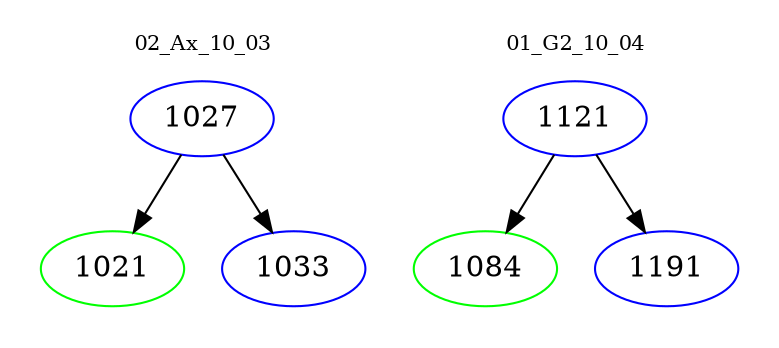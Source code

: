 digraph{
subgraph cluster_0 {
color = white
label = "02_Ax_10_03";
fontsize=10;
T0_1027 [label="1027", color="blue"]
T0_1027 -> T0_1021 [color="black"]
T0_1021 [label="1021", color="green"]
T0_1027 -> T0_1033 [color="black"]
T0_1033 [label="1033", color="blue"]
}
subgraph cluster_1 {
color = white
label = "01_G2_10_04";
fontsize=10;
T1_1121 [label="1121", color="blue"]
T1_1121 -> T1_1084 [color="black"]
T1_1084 [label="1084", color="green"]
T1_1121 -> T1_1191 [color="black"]
T1_1191 [label="1191", color="blue"]
}
}
